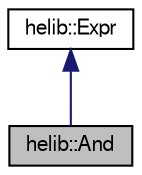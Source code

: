 digraph "helib::And"
{
  edge [fontname="FreeSans",fontsize="10",labelfontname="FreeSans",labelfontsize="10"];
  node [fontname="FreeSans",fontsize="10",shape=record];
  Node0 [label="helib::And",height=0.2,width=0.4,color="black", fillcolor="grey75", style="filled", fontcolor="black"];
  Node1 -> Node0 [dir="back",color="midnightblue",fontsize="10",style="solid"];
  Node1 [label="helib::Expr",height=0.2,width=0.4,color="black", fillcolor="white", style="filled",URL="$structhelib_1_1_expr.html",tooltip="Base structure for logical expressions. "];
}
